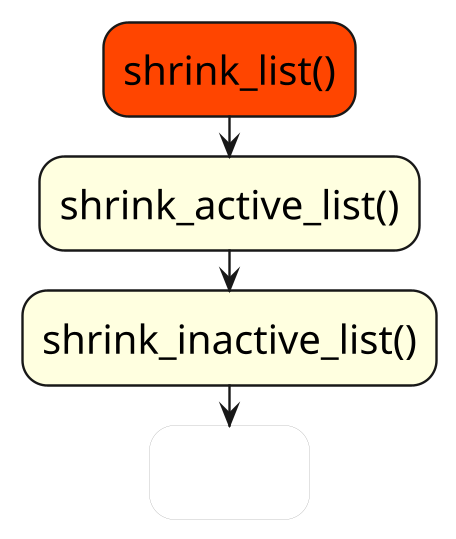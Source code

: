 @startuml

skinparam ComponentStyle rectangle
hide stereotype
scale 2/1

skinparam Activity {
    FontSize 20
    FontColor black
    BorderThickness 1.2
    BackgroundColor transparent
}

skinparam ActivityFontColor<<hide>> transparent
skinparam ActivityBorderThickness<<hide>> 0

skinparam Note {
    FontSize 16
    FontColor black
    BorderThickness 0
    BackgroundColor transparent
}


skinparam Arrow {
    FontSize 16
    FontColor black
    BorderThickness 1.2
    BackgroundColor transparent
}

' start here
#OrangeRed:shrink_list();
#LightYellow:shrink_active_list();
#LightYellow:shrink_inactive_list();
:return;<<hide>>

@enduml
